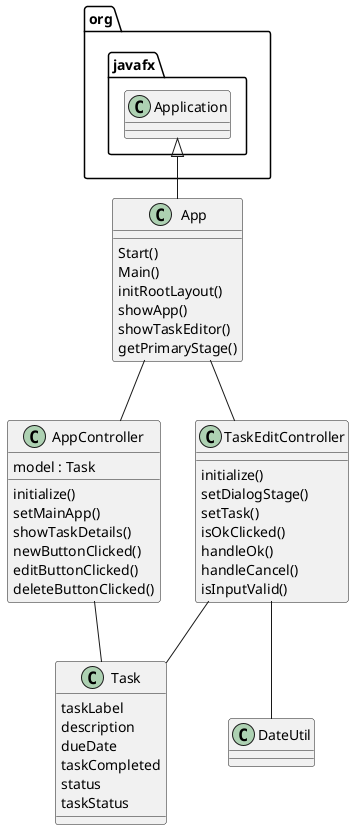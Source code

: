 @startuml
'https://plantuml.com/class-diagram

class App {
Start()
Main()
initRootLayout()
showApp()
showTaskEditor()
getPrimaryStage()
}

class AppController {
model : Task
initialize()
setMainApp()
showTaskDetails()
newButtonClicked()
editButtonClicked()
deleteButtonClicked()
}

class Task {
taskLabel
description
dueDate
taskCompleted
status
taskStatus
}

class DateUtil {
}

class TaskEditController {
initialize()
setDialogStage()
setTask()
isOkClicked()
handleOk()
handleCancel()
isInputValid()
}

org.javafx.Application <|-- App
App -- AppController
App -- TaskEditController
TaskEditController -- DateUtil
AppController -- Task
TaskEditController -- Task




@enduml